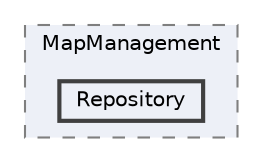 digraph "C:/Users/むずでょ/Documents/Unity Projects/RMU-1-00-00-Research/Assets/RPGMaker/Codebase/CoreSystem/Service/MapManagement/Repository"
{
 // LATEX_PDF_SIZE
  bgcolor="transparent";
  edge [fontname=Helvetica,fontsize=10,labelfontname=Helvetica,labelfontsize=10];
  node [fontname=Helvetica,fontsize=10,shape=box,height=0.2,width=0.4];
  compound=true
  subgraph clusterdir_2c37738d66650ef1886cb1ccf4f88733 {
    graph [ bgcolor="#edf0f7", pencolor="grey50", label="MapManagement", fontname=Helvetica,fontsize=10 style="filled,dashed", URL="dir_2c37738d66650ef1886cb1ccf4f88733.html",tooltip=""]
  dir_d5921b8765480de719f0d43359a4c3ec [label="Repository", fillcolor="#edf0f7", color="grey25", style="filled,bold", URL="dir_d5921b8765480de719f0d43359a4c3ec.html",tooltip=""];
  }
}
